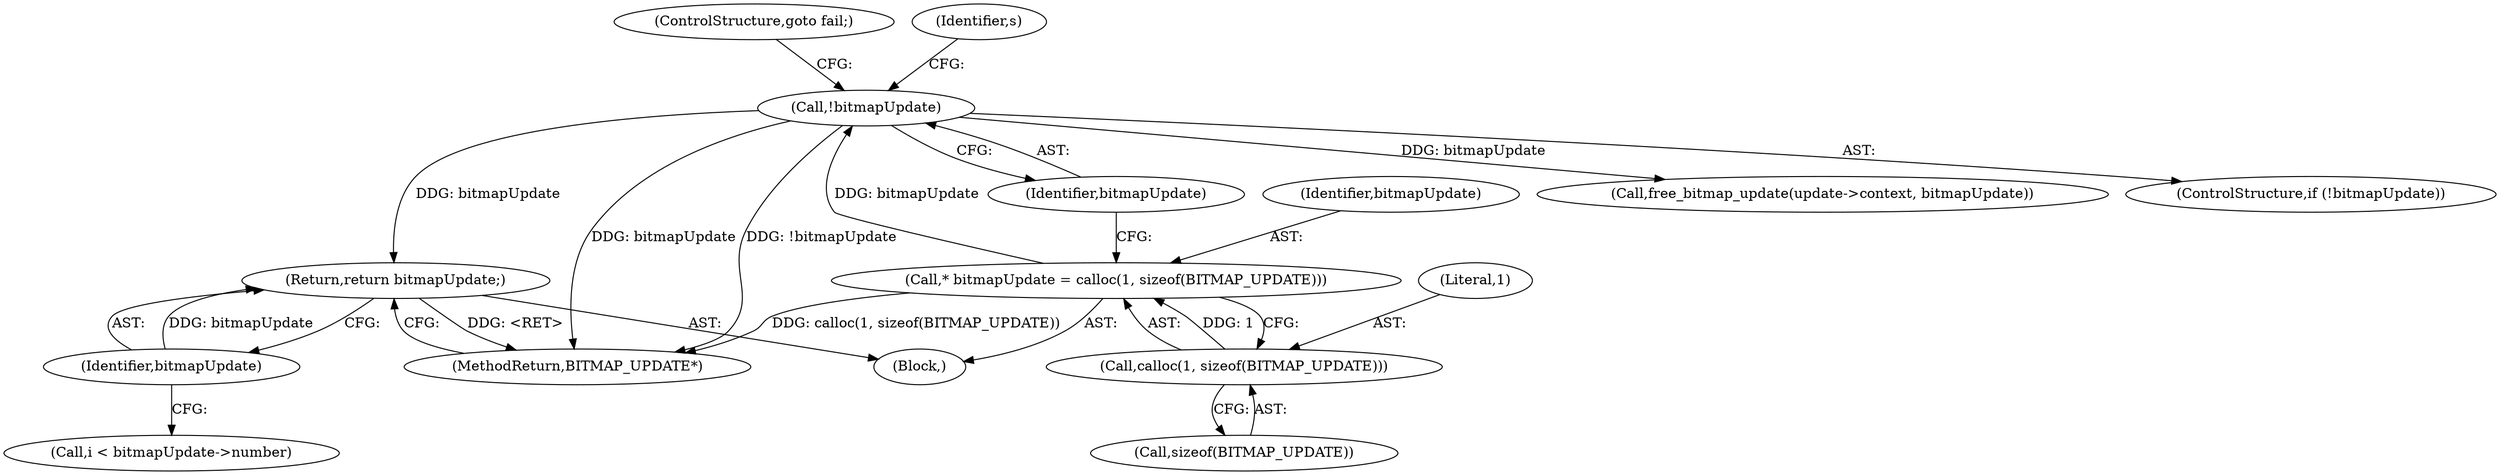 digraph "0_FreeRDP_445a5a42c500ceb80f8fa7f2c11f3682538033f3@pointer" {
"1000223" [label="(Return,return bitmapUpdate;)"];
"1000224" [label="(Identifier,bitmapUpdate)"];
"1000115" [label="(Call,!bitmapUpdate)"];
"1000108" [label="(Call,* bitmapUpdate = calloc(1, sizeof(BITMAP_UPDATE)))"];
"1000110" [label="(Call,calloc(1, sizeof(BITMAP_UPDATE)))"];
"1000224" [label="(Identifier,bitmapUpdate)"];
"1000203" [label="(Call,i < bitmapUpdate->number)"];
"1000116" [label="(Identifier,bitmapUpdate)"];
"1000109" [label="(Identifier,bitmapUpdate)"];
"1000223" [label="(Return,return bitmapUpdate;)"];
"1000117" [label="(ControlStructure,goto fail;)"];
"1000115" [label="(Call,!bitmapUpdate)"];
"1000233" [label="(MethodReturn,BITMAP_UPDATE*)"];
"1000226" [label="(Call,free_bitmap_update(update->context, bitmapUpdate))"];
"1000114" [label="(ControlStructure,if (!bitmapUpdate))"];
"1000121" [label="(Identifier,s)"];
"1000112" [label="(Call,sizeof(BITMAP_UPDATE))"];
"1000111" [label="(Literal,1)"];
"1000105" [label="(Block,)"];
"1000110" [label="(Call,calloc(1, sizeof(BITMAP_UPDATE)))"];
"1000108" [label="(Call,* bitmapUpdate = calloc(1, sizeof(BITMAP_UPDATE)))"];
"1000223" -> "1000105"  [label="AST: "];
"1000223" -> "1000224"  [label="CFG: "];
"1000224" -> "1000223"  [label="AST: "];
"1000233" -> "1000223"  [label="CFG: "];
"1000223" -> "1000233"  [label="DDG: <RET>"];
"1000224" -> "1000223"  [label="DDG: bitmapUpdate"];
"1000115" -> "1000223"  [label="DDG: bitmapUpdate"];
"1000224" -> "1000203"  [label="CFG: "];
"1000115" -> "1000114"  [label="AST: "];
"1000115" -> "1000116"  [label="CFG: "];
"1000116" -> "1000115"  [label="AST: "];
"1000117" -> "1000115"  [label="CFG: "];
"1000121" -> "1000115"  [label="CFG: "];
"1000115" -> "1000233"  [label="DDG: !bitmapUpdate"];
"1000115" -> "1000233"  [label="DDG: bitmapUpdate"];
"1000108" -> "1000115"  [label="DDG: bitmapUpdate"];
"1000115" -> "1000226"  [label="DDG: bitmapUpdate"];
"1000108" -> "1000105"  [label="AST: "];
"1000108" -> "1000110"  [label="CFG: "];
"1000109" -> "1000108"  [label="AST: "];
"1000110" -> "1000108"  [label="AST: "];
"1000116" -> "1000108"  [label="CFG: "];
"1000108" -> "1000233"  [label="DDG: calloc(1, sizeof(BITMAP_UPDATE))"];
"1000110" -> "1000108"  [label="DDG: 1"];
"1000110" -> "1000112"  [label="CFG: "];
"1000111" -> "1000110"  [label="AST: "];
"1000112" -> "1000110"  [label="AST: "];
}
